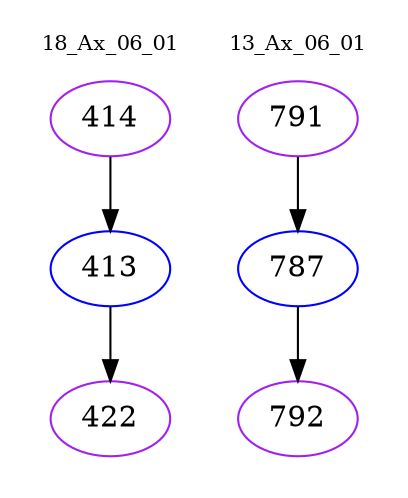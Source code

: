digraph{
subgraph cluster_0 {
color = white
label = "18_Ax_06_01";
fontsize=10;
T0_414 [label="414", color="purple"]
T0_414 -> T0_413 [color="black"]
T0_413 [label="413", color="blue"]
T0_413 -> T0_422 [color="black"]
T0_422 [label="422", color="purple"]
}
subgraph cluster_1 {
color = white
label = "13_Ax_06_01";
fontsize=10;
T1_791 [label="791", color="purple"]
T1_791 -> T1_787 [color="black"]
T1_787 [label="787", color="blue"]
T1_787 -> T1_792 [color="black"]
T1_792 [label="792", color="purple"]
}
}
